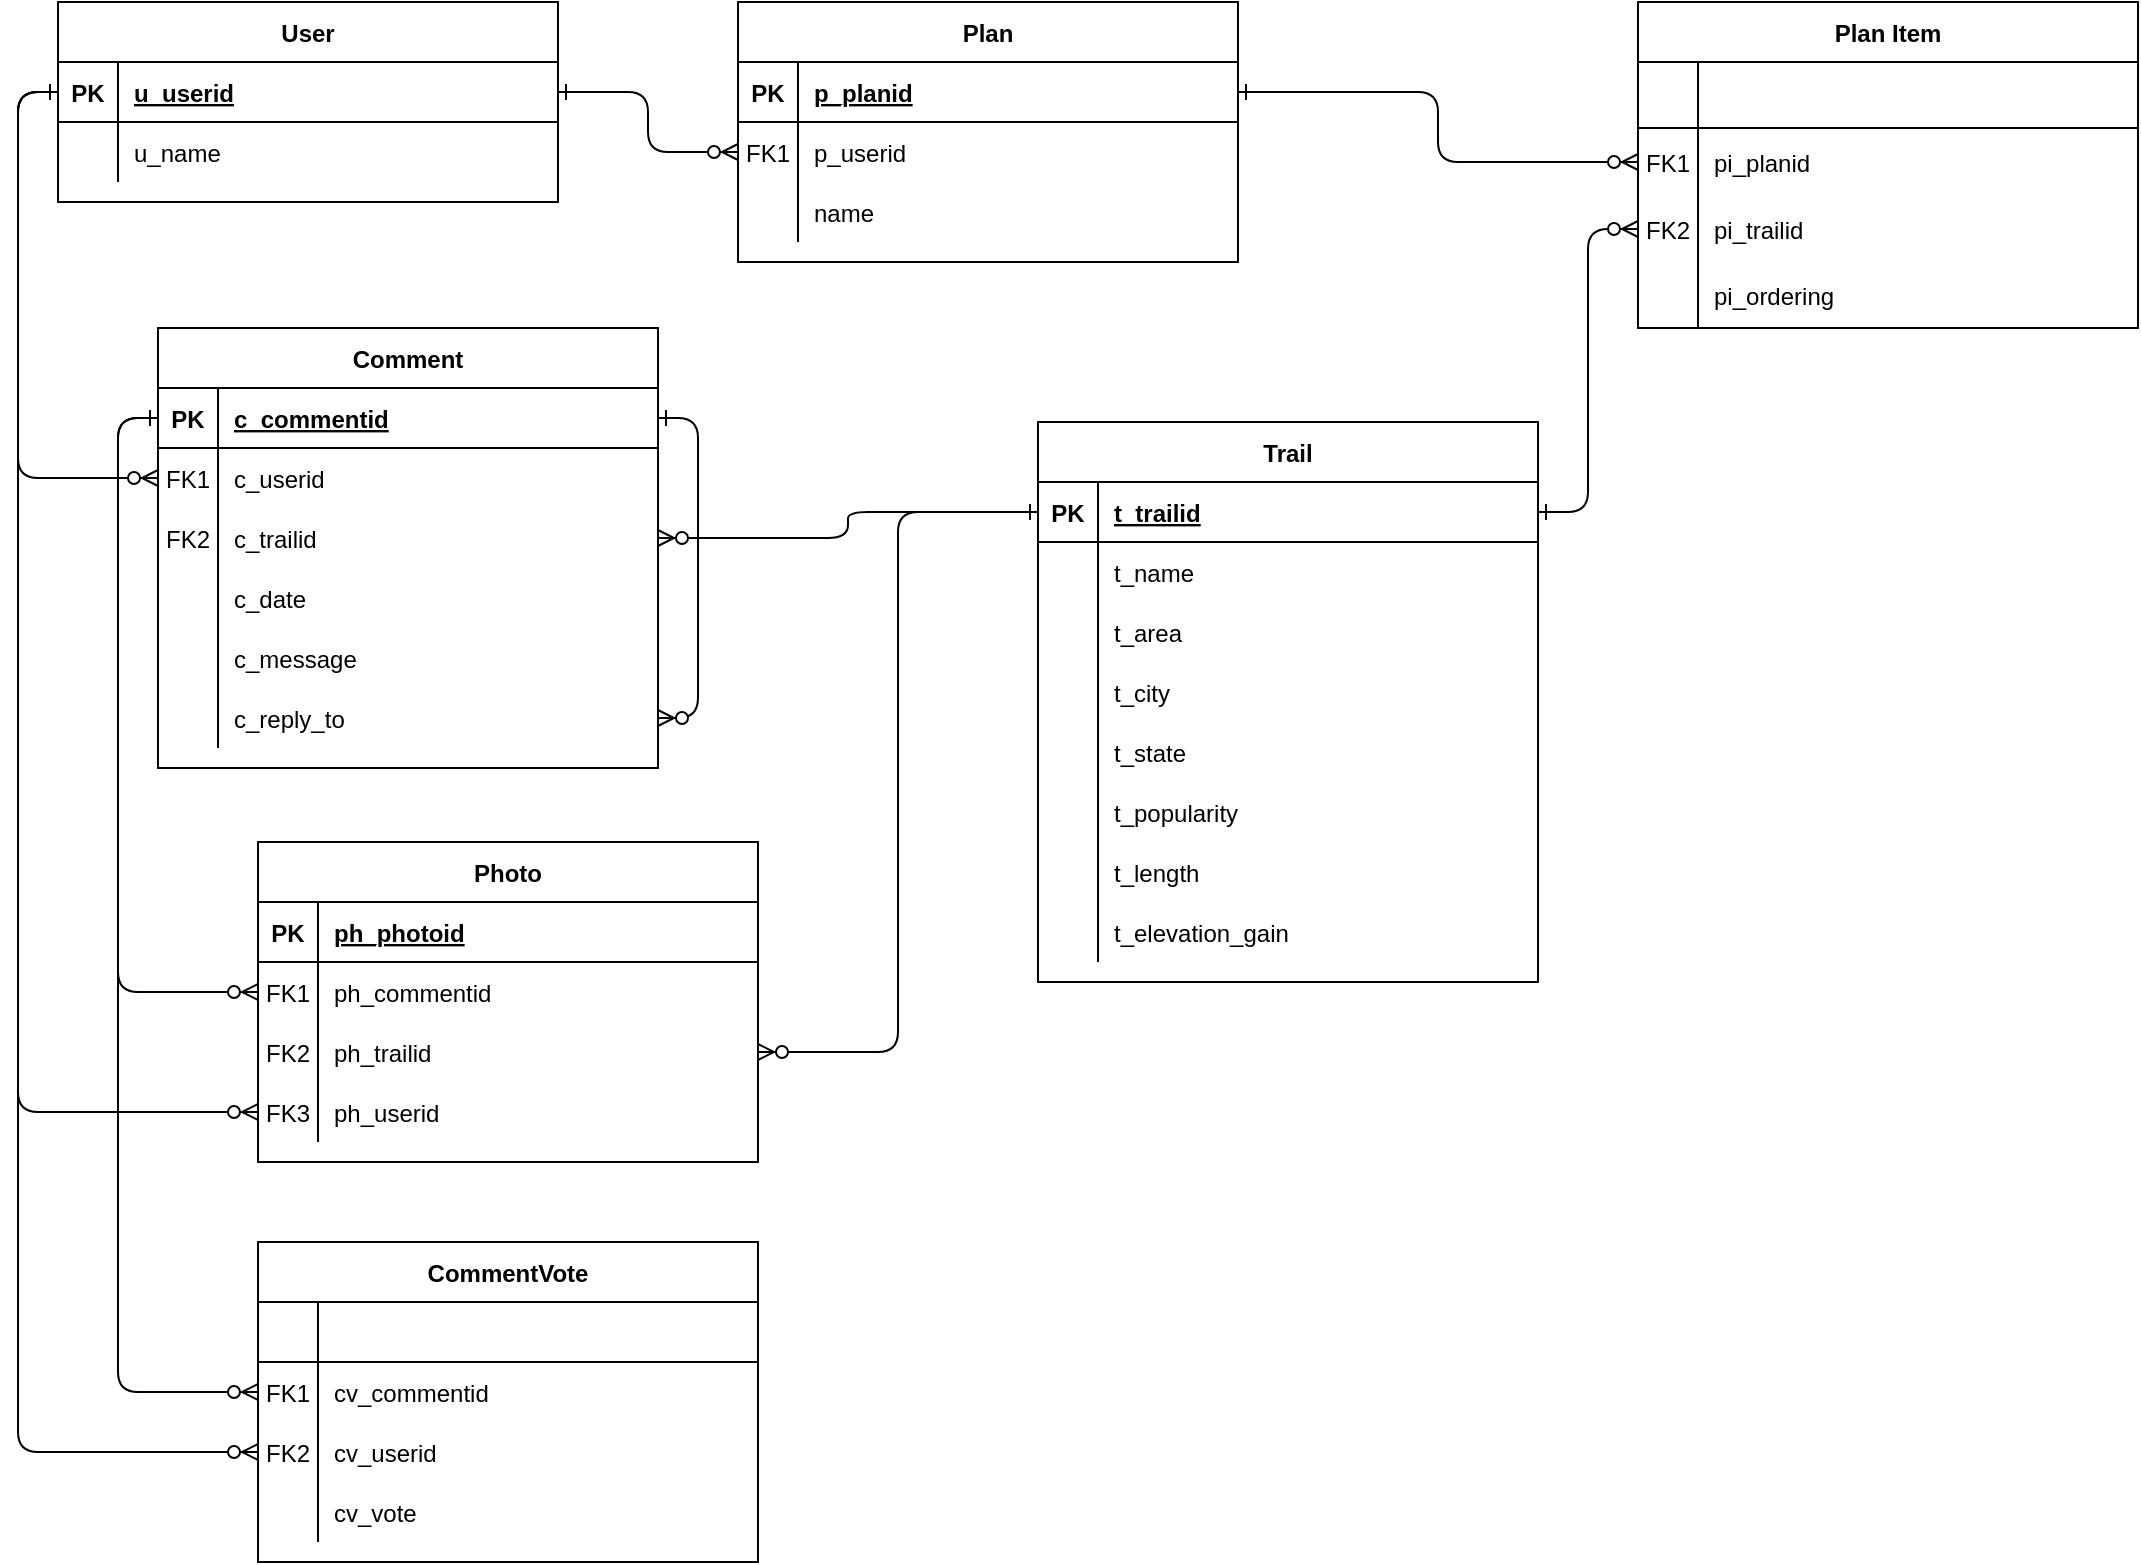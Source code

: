 <mxfile version="13.8.0" type="device"><diagram id="R2lEEEUBdFMjLlhIrx00" name="Page-1"><mxGraphModel dx="1465" dy="1818" grid="1" gridSize="10" guides="1" tooltips="1" connect="1" arrows="1" fold="1" page="1" pageScale="1" pageWidth="850" pageHeight="1100" math="0" shadow="0" extFonts="Permanent Marker^https://fonts.googleapis.com/css?family=Permanent+Marker"><root><mxCell id="0"/><mxCell id="1" parent="0"/><mxCell id="C-vyLk0tnHw3VtMMgP7b-2" value="Plan" style="shape=table;startSize=30;container=1;collapsible=1;childLayout=tableLayout;fixedRows=1;rowLines=0;fontStyle=1;align=center;resizeLast=1;" parent="1" vertex="1"><mxGeometry x="450" y="120" width="250" height="130" as="geometry"/></mxCell><mxCell id="C-vyLk0tnHw3VtMMgP7b-3" value="" style="shape=partialRectangle;collapsible=0;dropTarget=0;pointerEvents=0;fillColor=none;points=[[0,0.5],[1,0.5]];portConstraint=eastwest;top=0;left=0;right=0;bottom=1;" parent="C-vyLk0tnHw3VtMMgP7b-2" vertex="1"><mxGeometry y="30" width="250" height="30" as="geometry"/></mxCell><mxCell id="C-vyLk0tnHw3VtMMgP7b-4" value="PK" style="shape=partialRectangle;overflow=hidden;connectable=0;fillColor=none;top=0;left=0;bottom=0;right=0;fontStyle=1;" parent="C-vyLk0tnHw3VtMMgP7b-3" vertex="1"><mxGeometry width="30" height="30" as="geometry"/></mxCell><mxCell id="C-vyLk0tnHw3VtMMgP7b-5" value="p_planid" style="shape=partialRectangle;overflow=hidden;connectable=0;fillColor=none;top=0;left=0;bottom=0;right=0;align=left;spacingLeft=6;fontStyle=5;" parent="C-vyLk0tnHw3VtMMgP7b-3" vertex="1"><mxGeometry x="30" width="220" height="30" as="geometry"/></mxCell><mxCell id="C-vyLk0tnHw3VtMMgP7b-6" value="" style="shape=partialRectangle;collapsible=0;dropTarget=0;pointerEvents=0;fillColor=none;points=[[0,0.5],[1,0.5]];portConstraint=eastwest;top=0;left=0;right=0;bottom=0;" parent="C-vyLk0tnHw3VtMMgP7b-2" vertex="1"><mxGeometry y="60" width="250" height="30" as="geometry"/></mxCell><mxCell id="C-vyLk0tnHw3VtMMgP7b-7" value="FK1" style="shape=partialRectangle;overflow=hidden;connectable=0;fillColor=none;top=0;left=0;bottom=0;right=0;" parent="C-vyLk0tnHw3VtMMgP7b-6" vertex="1"><mxGeometry width="30" height="30" as="geometry"/></mxCell><mxCell id="C-vyLk0tnHw3VtMMgP7b-8" value="p_userid" style="shape=partialRectangle;overflow=hidden;connectable=0;fillColor=none;top=0;left=0;bottom=0;right=0;align=left;spacingLeft=6;" parent="C-vyLk0tnHw3VtMMgP7b-6" vertex="1"><mxGeometry x="30" width="220" height="30" as="geometry"/></mxCell><mxCell id="C-vyLk0tnHw3VtMMgP7b-9" value="" style="shape=partialRectangle;collapsible=0;dropTarget=0;pointerEvents=0;fillColor=none;points=[[0,0.5],[1,0.5]];portConstraint=eastwest;top=0;left=0;right=0;bottom=0;" parent="C-vyLk0tnHw3VtMMgP7b-2" vertex="1"><mxGeometry y="90" width="250" height="30" as="geometry"/></mxCell><mxCell id="C-vyLk0tnHw3VtMMgP7b-10" value="" style="shape=partialRectangle;overflow=hidden;connectable=0;fillColor=none;top=0;left=0;bottom=0;right=0;" parent="C-vyLk0tnHw3VtMMgP7b-9" vertex="1"><mxGeometry width="30" height="30" as="geometry"/></mxCell><mxCell id="C-vyLk0tnHw3VtMMgP7b-11" value="name" style="shape=partialRectangle;overflow=hidden;connectable=0;fillColor=none;top=0;left=0;bottom=0;right=0;align=left;spacingLeft=6;" parent="C-vyLk0tnHw3VtMMgP7b-9" vertex="1"><mxGeometry x="30" width="220" height="30" as="geometry"/></mxCell><mxCell id="C-vyLk0tnHw3VtMMgP7b-23" value="User" style="shape=table;startSize=30;container=1;collapsible=1;childLayout=tableLayout;fixedRows=1;rowLines=0;fontStyle=1;align=center;resizeLast=1;" parent="1" vertex="1"><mxGeometry x="110" y="120" width="250" height="100" as="geometry"/></mxCell><mxCell id="C-vyLk0tnHw3VtMMgP7b-24" value="" style="shape=partialRectangle;collapsible=0;dropTarget=0;pointerEvents=0;fillColor=none;points=[[0,0.5],[1,0.5]];portConstraint=eastwest;top=0;left=0;right=0;bottom=1;" parent="C-vyLk0tnHw3VtMMgP7b-23" vertex="1"><mxGeometry y="30" width="250" height="30" as="geometry"/></mxCell><mxCell id="C-vyLk0tnHw3VtMMgP7b-25" value="PK" style="shape=partialRectangle;overflow=hidden;connectable=0;fillColor=none;top=0;left=0;bottom=0;right=0;fontStyle=1;" parent="C-vyLk0tnHw3VtMMgP7b-24" vertex="1"><mxGeometry width="30" height="30" as="geometry"/></mxCell><mxCell id="C-vyLk0tnHw3VtMMgP7b-26" value="u_userid" style="shape=partialRectangle;overflow=hidden;connectable=0;fillColor=none;top=0;left=0;bottom=0;right=0;align=left;spacingLeft=6;fontStyle=5;" parent="C-vyLk0tnHw3VtMMgP7b-24" vertex="1"><mxGeometry x="30" width="220" height="30" as="geometry"/></mxCell><mxCell id="C-vyLk0tnHw3VtMMgP7b-27" value="" style="shape=partialRectangle;collapsible=0;dropTarget=0;pointerEvents=0;fillColor=none;points=[[0,0.5],[1,0.5]];portConstraint=eastwest;top=0;left=0;right=0;bottom=0;" parent="C-vyLk0tnHw3VtMMgP7b-23" vertex="1"><mxGeometry y="60" width="250" height="30" as="geometry"/></mxCell><mxCell id="C-vyLk0tnHw3VtMMgP7b-28" value="" style="shape=partialRectangle;overflow=hidden;connectable=0;fillColor=none;top=0;left=0;bottom=0;right=0;" parent="C-vyLk0tnHw3VtMMgP7b-27" vertex="1"><mxGeometry width="30" height="30" as="geometry"/></mxCell><mxCell id="C-vyLk0tnHw3VtMMgP7b-29" value="u_name" style="shape=partialRectangle;overflow=hidden;connectable=0;fillColor=none;top=0;left=0;bottom=0;right=0;align=left;spacingLeft=6;" parent="C-vyLk0tnHw3VtMMgP7b-27" vertex="1"><mxGeometry x="30" width="220" height="30" as="geometry"/></mxCell><mxCell id="e6z5bD0KR-rt2GXPcyvk-39" style="edgeStyle=orthogonalEdgeStyle;rounded=1;orthogonalLoop=1;jettySize=auto;html=1;exitX=1;exitY=0.5;exitDx=0;exitDy=0;entryX=0;entryY=0.5;entryDx=0;entryDy=0;startArrow=ERone;startFill=0;endArrow=ERzeroToMany;endFill=1;" edge="1" parent="1" source="e6z5bD0KR-rt2GXPcyvk-30" target="C-vyLk0tnHw3VtMMgP7b-20"><mxGeometry relative="1" as="geometry"/></mxCell><mxCell id="e6z5bD0KR-rt2GXPcyvk-87" style="edgeStyle=orthogonalEdgeStyle;rounded=1;orthogonalLoop=1;jettySize=auto;html=1;exitX=0;exitY=0.5;exitDx=0;exitDy=0;entryX=0;entryY=0.5;entryDx=0;entryDy=0;startArrow=ERone;startFill=0;endArrow=ERzeroToMany;endFill=1;" edge="1" parent="1" source="C-vyLk0tnHw3VtMMgP7b-24" target="e6z5bD0KR-rt2GXPcyvk-71"><mxGeometry relative="1" as="geometry"/></mxCell><mxCell id="e6z5bD0KR-rt2GXPcyvk-89" style="edgeStyle=orthogonalEdgeStyle;rounded=1;orthogonalLoop=1;jettySize=auto;html=1;exitX=1;exitY=0.5;exitDx=0;exitDy=0;entryX=0;entryY=0.5;entryDx=0;entryDy=0;startArrow=ERzeroToMany;startFill=1;endArrow=ERone;endFill=0;" edge="1" parent="1" source="e6z5bD0KR-rt2GXPcyvk-74" target="e6z5bD0KR-rt2GXPcyvk-30"><mxGeometry relative="1" as="geometry"/></mxCell><mxCell id="e6z5bD0KR-rt2GXPcyvk-125" style="edgeStyle=orthogonalEdgeStyle;rounded=1;orthogonalLoop=1;jettySize=auto;html=1;exitX=0;exitY=0.5;exitDx=0;exitDy=0;entryX=0;entryY=0.5;entryDx=0;entryDy=0;startArrow=ERone;startFill=0;endArrow=ERzeroToMany;endFill=1;" edge="1" parent="1" source="C-vyLk0tnHw3VtMMgP7b-24" target="e6z5bD0KR-rt2GXPcyvk-122"><mxGeometry relative="1" as="geometry"/></mxCell><mxCell id="e6z5bD0KR-rt2GXPcyvk-126" style="edgeStyle=orthogonalEdgeStyle;rounded=1;orthogonalLoop=1;jettySize=auto;html=1;exitX=1;exitY=0.5;exitDx=0;exitDy=0;entryX=0;entryY=0.5;entryDx=0;entryDy=0;startArrow=ERzeroToMany;startFill=1;endArrow=ERone;endFill=0;" edge="1" parent="1" source="e6z5bD0KR-rt2GXPcyvk-119" target="e6z5bD0KR-rt2GXPcyvk-30"><mxGeometry relative="1" as="geometry"/></mxCell><mxCell id="e6z5bD0KR-rt2GXPcyvk-127" style="edgeStyle=orthogonalEdgeStyle;rounded=1;orthogonalLoop=1;jettySize=auto;html=1;exitX=0;exitY=0.5;exitDx=0;exitDy=0;entryX=0;entryY=0.5;entryDx=0;entryDy=0;startArrow=ERzeroToMany;startFill=1;endArrow=ERone;endFill=0;" edge="1" parent="1" source="e6z5bD0KR-rt2GXPcyvk-116" target="e6z5bD0KR-rt2GXPcyvk-68"><mxGeometry relative="1" as="geometry"/></mxCell><mxCell id="e6z5bD0KR-rt2GXPcyvk-128" style="edgeStyle=orthogonalEdgeStyle;rounded=1;orthogonalLoop=1;jettySize=auto;html=1;exitX=1;exitY=0.5;exitDx=0;exitDy=0;entryX=0;entryY=0.5;entryDx=0;entryDy=0;startArrow=ERone;startFill=0;endArrow=ERzeroToMany;endFill=1;strokeColor=#000000;" edge="1" parent="1" source="C-vyLk0tnHw3VtMMgP7b-3" target="C-vyLk0tnHw3VtMMgP7b-17"><mxGeometry relative="1" as="geometry"/></mxCell><mxCell id="e6z5bD0KR-rt2GXPcyvk-129" style="edgeStyle=orthogonalEdgeStyle;rounded=1;orthogonalLoop=1;jettySize=auto;html=1;exitX=1;exitY=0.5;exitDx=0;exitDy=0;entryX=0;entryY=0.5;entryDx=0;entryDy=0;startArrow=ERone;startFill=0;endArrow=ERzeroToMany;endFill=1;strokeColor=#000000;" edge="1" parent="1" source="C-vyLk0tnHw3VtMMgP7b-24" target="C-vyLk0tnHw3VtMMgP7b-6"><mxGeometry relative="1" as="geometry"/></mxCell><mxCell id="e6z5bD0KR-rt2GXPcyvk-29" value="Trail" style="shape=table;startSize=30;container=1;collapsible=1;childLayout=tableLayout;fixedRows=1;rowLines=0;fontStyle=1;align=center;resizeLast=1;" vertex="1" parent="1"><mxGeometry x="600" y="330" width="250" height="280" as="geometry"/></mxCell><mxCell id="e6z5bD0KR-rt2GXPcyvk-30" value="" style="shape=partialRectangle;collapsible=0;dropTarget=0;pointerEvents=0;fillColor=none;points=[[0,0.5],[1,0.5]];portConstraint=eastwest;top=0;left=0;right=0;bottom=1;" vertex="1" parent="e6z5bD0KR-rt2GXPcyvk-29"><mxGeometry y="30" width="250" height="30" as="geometry"/></mxCell><mxCell id="e6z5bD0KR-rt2GXPcyvk-31" value="PK" style="shape=partialRectangle;overflow=hidden;connectable=0;fillColor=none;top=0;left=0;bottom=0;right=0;fontStyle=1;" vertex="1" parent="e6z5bD0KR-rt2GXPcyvk-30"><mxGeometry width="30" height="30" as="geometry"/></mxCell><mxCell id="e6z5bD0KR-rt2GXPcyvk-32" value="t_trailid" style="shape=partialRectangle;overflow=hidden;connectable=0;fillColor=none;top=0;left=0;bottom=0;right=0;align=left;spacingLeft=6;fontStyle=5;" vertex="1" parent="e6z5bD0KR-rt2GXPcyvk-30"><mxGeometry x="30" width="220" height="30" as="geometry"/></mxCell><mxCell id="e6z5bD0KR-rt2GXPcyvk-33" value="" style="shape=partialRectangle;collapsible=0;dropTarget=0;pointerEvents=0;fillColor=none;points=[[0,0.5],[1,0.5]];portConstraint=eastwest;top=0;left=0;right=0;bottom=0;" vertex="1" parent="e6z5bD0KR-rt2GXPcyvk-29"><mxGeometry y="60" width="250" height="30" as="geometry"/></mxCell><mxCell id="e6z5bD0KR-rt2GXPcyvk-34" value="" style="shape=partialRectangle;overflow=hidden;connectable=0;fillColor=none;top=0;left=0;bottom=0;right=0;" vertex="1" parent="e6z5bD0KR-rt2GXPcyvk-33"><mxGeometry width="30" height="30" as="geometry"/></mxCell><mxCell id="e6z5bD0KR-rt2GXPcyvk-35" value="t_name" style="shape=partialRectangle;overflow=hidden;connectable=0;fillColor=none;top=0;left=0;bottom=0;right=0;align=left;spacingLeft=6;" vertex="1" parent="e6z5bD0KR-rt2GXPcyvk-33"><mxGeometry x="30" width="220" height="30" as="geometry"/></mxCell><mxCell id="e6z5bD0KR-rt2GXPcyvk-36" value="" style="shape=partialRectangle;collapsible=0;dropTarget=0;pointerEvents=0;fillColor=none;points=[[0,0.5],[1,0.5]];portConstraint=eastwest;top=0;left=0;right=0;bottom=0;" vertex="1" parent="e6z5bD0KR-rt2GXPcyvk-29"><mxGeometry y="90" width="250" height="30" as="geometry"/></mxCell><mxCell id="e6z5bD0KR-rt2GXPcyvk-37" value="" style="shape=partialRectangle;overflow=hidden;connectable=0;fillColor=none;top=0;left=0;bottom=0;right=0;" vertex="1" parent="e6z5bD0KR-rt2GXPcyvk-36"><mxGeometry width="30" height="30" as="geometry"/></mxCell><mxCell id="e6z5bD0KR-rt2GXPcyvk-38" value="t_area" style="shape=partialRectangle;overflow=hidden;connectable=0;fillColor=none;top=0;left=0;bottom=0;right=0;align=left;spacingLeft=6;" vertex="1" parent="e6z5bD0KR-rt2GXPcyvk-36"><mxGeometry x="30" width="220" height="30" as="geometry"/></mxCell><mxCell id="e6z5bD0KR-rt2GXPcyvk-40" value="" style="shape=partialRectangle;collapsible=0;dropTarget=0;pointerEvents=0;fillColor=none;points=[[0,0.5],[1,0.5]];portConstraint=eastwest;top=0;left=0;right=0;bottom=0;" vertex="1" parent="e6z5bD0KR-rt2GXPcyvk-29"><mxGeometry y="120" width="250" height="30" as="geometry"/></mxCell><mxCell id="e6z5bD0KR-rt2GXPcyvk-41" value="" style="shape=partialRectangle;overflow=hidden;connectable=0;fillColor=none;top=0;left=0;bottom=0;right=0;" vertex="1" parent="e6z5bD0KR-rt2GXPcyvk-40"><mxGeometry width="30" height="30" as="geometry"/></mxCell><mxCell id="e6z5bD0KR-rt2GXPcyvk-42" value="t_city" style="shape=partialRectangle;overflow=hidden;connectable=0;fillColor=none;top=0;left=0;bottom=0;right=0;align=left;spacingLeft=6;" vertex="1" parent="e6z5bD0KR-rt2GXPcyvk-40"><mxGeometry x="30" width="220" height="30" as="geometry"/></mxCell><mxCell id="e6z5bD0KR-rt2GXPcyvk-43" value="" style="shape=partialRectangle;collapsible=0;dropTarget=0;pointerEvents=0;fillColor=none;points=[[0,0.5],[1,0.5]];portConstraint=eastwest;top=0;left=0;right=0;bottom=0;" vertex="1" parent="e6z5bD0KR-rt2GXPcyvk-29"><mxGeometry y="150" width="250" height="30" as="geometry"/></mxCell><mxCell id="e6z5bD0KR-rt2GXPcyvk-44" value="" style="shape=partialRectangle;overflow=hidden;connectable=0;fillColor=none;top=0;left=0;bottom=0;right=0;" vertex="1" parent="e6z5bD0KR-rt2GXPcyvk-43"><mxGeometry width="30" height="30" as="geometry"/></mxCell><mxCell id="e6z5bD0KR-rt2GXPcyvk-45" value="t_state" style="shape=partialRectangle;overflow=hidden;connectable=0;fillColor=none;top=0;left=0;bottom=0;right=0;align=left;spacingLeft=6;" vertex="1" parent="e6z5bD0KR-rt2GXPcyvk-43"><mxGeometry x="30" width="220" height="30" as="geometry"/></mxCell><mxCell id="e6z5bD0KR-rt2GXPcyvk-46" value="" style="shape=partialRectangle;collapsible=0;dropTarget=0;pointerEvents=0;fillColor=none;points=[[0,0.5],[1,0.5]];portConstraint=eastwest;top=0;left=0;right=0;bottom=0;" vertex="1" parent="e6z5bD0KR-rt2GXPcyvk-29"><mxGeometry y="180" width="250" height="30" as="geometry"/></mxCell><mxCell id="e6z5bD0KR-rt2GXPcyvk-47" value="" style="shape=partialRectangle;overflow=hidden;connectable=0;fillColor=none;top=0;left=0;bottom=0;right=0;" vertex="1" parent="e6z5bD0KR-rt2GXPcyvk-46"><mxGeometry width="30" height="30" as="geometry"/></mxCell><mxCell id="e6z5bD0KR-rt2GXPcyvk-48" value="t_popularity" style="shape=partialRectangle;overflow=hidden;connectable=0;fillColor=none;top=0;left=0;bottom=0;right=0;align=left;spacingLeft=6;" vertex="1" parent="e6z5bD0KR-rt2GXPcyvk-46"><mxGeometry x="30" width="220" height="30" as="geometry"/></mxCell><mxCell id="e6z5bD0KR-rt2GXPcyvk-49" value="" style="shape=partialRectangle;collapsible=0;dropTarget=0;pointerEvents=0;fillColor=none;points=[[0,0.5],[1,0.5]];portConstraint=eastwest;top=0;left=0;right=0;bottom=0;" vertex="1" parent="e6z5bD0KR-rt2GXPcyvk-29"><mxGeometry y="210" width="250" height="30" as="geometry"/></mxCell><mxCell id="e6z5bD0KR-rt2GXPcyvk-50" value="" style="shape=partialRectangle;overflow=hidden;connectable=0;fillColor=none;top=0;left=0;bottom=0;right=0;" vertex="1" parent="e6z5bD0KR-rt2GXPcyvk-49"><mxGeometry width="30" height="30" as="geometry"/></mxCell><mxCell id="e6z5bD0KR-rt2GXPcyvk-51" value="t_length" style="shape=partialRectangle;overflow=hidden;connectable=0;fillColor=none;top=0;left=0;bottom=0;right=0;align=left;spacingLeft=6;" vertex="1" parent="e6z5bD0KR-rt2GXPcyvk-49"><mxGeometry x="30" width="220" height="30" as="geometry"/></mxCell><mxCell id="e6z5bD0KR-rt2GXPcyvk-52" value="" style="shape=partialRectangle;collapsible=0;dropTarget=0;pointerEvents=0;fillColor=none;points=[[0,0.5],[1,0.5]];portConstraint=eastwest;top=0;left=0;right=0;bottom=0;" vertex="1" parent="e6z5bD0KR-rt2GXPcyvk-29"><mxGeometry y="240" width="250" height="30" as="geometry"/></mxCell><mxCell id="e6z5bD0KR-rt2GXPcyvk-53" value="" style="shape=partialRectangle;overflow=hidden;connectable=0;fillColor=none;top=0;left=0;bottom=0;right=0;" vertex="1" parent="e6z5bD0KR-rt2GXPcyvk-52"><mxGeometry width="30" height="30" as="geometry"/></mxCell><mxCell id="e6z5bD0KR-rt2GXPcyvk-54" value="t_elevation_gain" style="shape=partialRectangle;overflow=hidden;connectable=0;fillColor=none;top=0;left=0;bottom=0;right=0;align=left;spacingLeft=6;" vertex="1" parent="e6z5bD0KR-rt2GXPcyvk-52"><mxGeometry x="30" width="220" height="30" as="geometry"/></mxCell><mxCell id="e6z5bD0KR-rt2GXPcyvk-67" value="Comment" style="shape=table;startSize=30;container=1;collapsible=1;childLayout=tableLayout;fixedRows=1;rowLines=0;fontStyle=1;align=center;resizeLast=1;" vertex="1" parent="1"><mxGeometry x="160" y="283" width="250" height="220" as="geometry"/></mxCell><mxCell id="e6z5bD0KR-rt2GXPcyvk-68" value="" style="shape=partialRectangle;collapsible=0;dropTarget=0;pointerEvents=0;fillColor=none;points=[[0,0.5],[1,0.5]];portConstraint=eastwest;top=0;left=0;right=0;bottom=1;" vertex="1" parent="e6z5bD0KR-rt2GXPcyvk-67"><mxGeometry y="30" width="250" height="30" as="geometry"/></mxCell><mxCell id="e6z5bD0KR-rt2GXPcyvk-69" value="PK" style="shape=partialRectangle;overflow=hidden;connectable=0;fillColor=none;top=0;left=0;bottom=0;right=0;fontStyle=1;" vertex="1" parent="e6z5bD0KR-rt2GXPcyvk-68"><mxGeometry width="30" height="30" as="geometry"/></mxCell><mxCell id="e6z5bD0KR-rt2GXPcyvk-70" value="c_commentid" style="shape=partialRectangle;overflow=hidden;connectable=0;fillColor=none;top=0;left=0;bottom=0;right=0;align=left;spacingLeft=6;fontStyle=5;" vertex="1" parent="e6z5bD0KR-rt2GXPcyvk-68"><mxGeometry x="30" width="220" height="30" as="geometry"/></mxCell><mxCell id="e6z5bD0KR-rt2GXPcyvk-71" value="" style="shape=partialRectangle;collapsible=0;dropTarget=0;pointerEvents=0;fillColor=none;points=[[0,0.5],[1,0.5]];portConstraint=eastwest;top=0;left=0;right=0;bottom=0;" vertex="1" parent="e6z5bD0KR-rt2GXPcyvk-67"><mxGeometry y="60" width="250" height="30" as="geometry"/></mxCell><mxCell id="e6z5bD0KR-rt2GXPcyvk-72" value="FK1" style="shape=partialRectangle;overflow=hidden;connectable=0;fillColor=none;top=0;left=0;bottom=0;right=0;" vertex="1" parent="e6z5bD0KR-rt2GXPcyvk-71"><mxGeometry width="30" height="30" as="geometry"/></mxCell><mxCell id="e6z5bD0KR-rt2GXPcyvk-73" value="c_userid" style="shape=partialRectangle;overflow=hidden;connectable=0;fillColor=none;top=0;left=0;bottom=0;right=0;align=left;spacingLeft=6;" vertex="1" parent="e6z5bD0KR-rt2GXPcyvk-71"><mxGeometry x="30" width="220" height="30" as="geometry"/></mxCell><mxCell id="e6z5bD0KR-rt2GXPcyvk-74" value="" style="shape=partialRectangle;collapsible=0;dropTarget=0;pointerEvents=0;fillColor=none;points=[[0,0.5],[1,0.5]];portConstraint=eastwest;top=0;left=0;right=0;bottom=0;" vertex="1" parent="e6z5bD0KR-rt2GXPcyvk-67"><mxGeometry y="90" width="250" height="30" as="geometry"/></mxCell><mxCell id="e6z5bD0KR-rt2GXPcyvk-75" value="FK2" style="shape=partialRectangle;overflow=hidden;connectable=0;fillColor=none;top=0;left=0;bottom=0;right=0;" vertex="1" parent="e6z5bD0KR-rt2GXPcyvk-74"><mxGeometry width="30" height="30" as="geometry"/></mxCell><mxCell id="e6z5bD0KR-rt2GXPcyvk-76" value="c_trailid" style="shape=partialRectangle;overflow=hidden;connectable=0;fillColor=none;top=0;left=0;bottom=0;right=0;align=left;spacingLeft=6;" vertex="1" parent="e6z5bD0KR-rt2GXPcyvk-74"><mxGeometry x="30" width="220" height="30" as="geometry"/></mxCell><mxCell id="e6z5bD0KR-rt2GXPcyvk-77" value="" style="shape=partialRectangle;collapsible=0;dropTarget=0;pointerEvents=0;fillColor=none;points=[[0,0.5],[1,0.5]];portConstraint=eastwest;top=0;left=0;right=0;bottom=0;" vertex="1" parent="e6z5bD0KR-rt2GXPcyvk-67"><mxGeometry y="120" width="250" height="30" as="geometry"/></mxCell><mxCell id="e6z5bD0KR-rt2GXPcyvk-78" value="" style="shape=partialRectangle;overflow=hidden;connectable=0;fillColor=none;top=0;left=0;bottom=0;right=0;" vertex="1" parent="e6z5bD0KR-rt2GXPcyvk-77"><mxGeometry width="30" height="30" as="geometry"/></mxCell><mxCell id="e6z5bD0KR-rt2GXPcyvk-79" value="c_date" style="shape=partialRectangle;overflow=hidden;connectable=0;fillColor=none;top=0;left=0;bottom=0;right=0;align=left;spacingLeft=6;" vertex="1" parent="e6z5bD0KR-rt2GXPcyvk-77"><mxGeometry x="30" width="220" height="30" as="geometry"/></mxCell><mxCell id="e6z5bD0KR-rt2GXPcyvk-80" value="" style="shape=partialRectangle;collapsible=0;dropTarget=0;pointerEvents=0;fillColor=none;points=[[0,0.5],[1,0.5]];portConstraint=eastwest;top=0;left=0;right=0;bottom=0;" vertex="1" parent="e6z5bD0KR-rt2GXPcyvk-67"><mxGeometry y="150" width="250" height="30" as="geometry"/></mxCell><mxCell id="e6z5bD0KR-rt2GXPcyvk-81" value="" style="shape=partialRectangle;overflow=hidden;connectable=0;fillColor=none;top=0;left=0;bottom=0;right=0;" vertex="1" parent="e6z5bD0KR-rt2GXPcyvk-80"><mxGeometry width="30" height="30" as="geometry"/></mxCell><mxCell id="e6z5bD0KR-rt2GXPcyvk-82" value="c_message" style="shape=partialRectangle;overflow=hidden;connectable=0;fillColor=none;top=0;left=0;bottom=0;right=0;align=left;spacingLeft=6;" vertex="1" parent="e6z5bD0KR-rt2GXPcyvk-80"><mxGeometry x="30" width="220" height="30" as="geometry"/></mxCell><mxCell id="e6z5bD0KR-rt2GXPcyvk-90" style="edgeStyle=orthogonalEdgeStyle;rounded=1;orthogonalLoop=1;jettySize=auto;html=1;exitX=1;exitY=0.5;exitDx=0;exitDy=0;entryX=1;entryY=0.5;entryDx=0;entryDy=0;startArrow=ERzeroToMany;startFill=1;endArrow=ERone;endFill=0;" edge="1" parent="e6z5bD0KR-rt2GXPcyvk-67" source="e6z5bD0KR-rt2GXPcyvk-83" target="e6z5bD0KR-rt2GXPcyvk-68"><mxGeometry relative="1" as="geometry"/></mxCell><mxCell id="e6z5bD0KR-rt2GXPcyvk-83" value="" style="shape=partialRectangle;collapsible=0;dropTarget=0;pointerEvents=0;fillColor=none;points=[[0,0.5],[1,0.5]];portConstraint=eastwest;top=0;left=0;right=0;bottom=0;" vertex="1" parent="e6z5bD0KR-rt2GXPcyvk-67"><mxGeometry y="180" width="250" height="30" as="geometry"/></mxCell><mxCell id="e6z5bD0KR-rt2GXPcyvk-84" value="" style="shape=partialRectangle;overflow=hidden;connectable=0;fillColor=none;top=0;left=0;bottom=0;right=0;" vertex="1" parent="e6z5bD0KR-rt2GXPcyvk-83"><mxGeometry width="30" height="30" as="geometry"/></mxCell><mxCell id="e6z5bD0KR-rt2GXPcyvk-85" value="c_reply_to" style="shape=partialRectangle;overflow=hidden;connectable=0;fillColor=none;top=0;left=0;bottom=0;right=0;align=left;spacingLeft=6;" vertex="1" parent="e6z5bD0KR-rt2GXPcyvk-83"><mxGeometry x="30" width="220" height="30" as="geometry"/></mxCell><mxCell id="e6z5bD0KR-rt2GXPcyvk-112" value="Photo" style="shape=table;startSize=30;container=1;collapsible=1;childLayout=tableLayout;fixedRows=1;rowLines=0;fontStyle=1;align=center;resizeLast=1;" vertex="1" parent="1"><mxGeometry x="210" y="540" width="250" height="160" as="geometry"/></mxCell><mxCell id="e6z5bD0KR-rt2GXPcyvk-113" value="" style="shape=partialRectangle;collapsible=0;dropTarget=0;pointerEvents=0;fillColor=none;points=[[0,0.5],[1,0.5]];portConstraint=eastwest;top=0;left=0;right=0;bottom=1;" vertex="1" parent="e6z5bD0KR-rt2GXPcyvk-112"><mxGeometry y="30" width="250" height="30" as="geometry"/></mxCell><mxCell id="e6z5bD0KR-rt2GXPcyvk-114" value="PK" style="shape=partialRectangle;overflow=hidden;connectable=0;fillColor=none;top=0;left=0;bottom=0;right=0;fontStyle=1;" vertex="1" parent="e6z5bD0KR-rt2GXPcyvk-113"><mxGeometry width="30" height="30" as="geometry"/></mxCell><mxCell id="e6z5bD0KR-rt2GXPcyvk-115" value="ph_photoid" style="shape=partialRectangle;overflow=hidden;connectable=0;fillColor=none;top=0;left=0;bottom=0;right=0;align=left;spacingLeft=6;fontStyle=5;" vertex="1" parent="e6z5bD0KR-rt2GXPcyvk-113"><mxGeometry x="30" width="220" height="30" as="geometry"/></mxCell><mxCell id="e6z5bD0KR-rt2GXPcyvk-116" value="" style="shape=partialRectangle;collapsible=0;dropTarget=0;pointerEvents=0;fillColor=none;points=[[0,0.5],[1,0.5]];portConstraint=eastwest;top=0;left=0;right=0;bottom=0;" vertex="1" parent="e6z5bD0KR-rt2GXPcyvk-112"><mxGeometry y="60" width="250" height="30" as="geometry"/></mxCell><mxCell id="e6z5bD0KR-rt2GXPcyvk-117" value="FK1" style="shape=partialRectangle;overflow=hidden;connectable=0;fillColor=none;top=0;left=0;bottom=0;right=0;" vertex="1" parent="e6z5bD0KR-rt2GXPcyvk-116"><mxGeometry width="30" height="30" as="geometry"/></mxCell><mxCell id="e6z5bD0KR-rt2GXPcyvk-118" value="ph_commentid" style="shape=partialRectangle;overflow=hidden;connectable=0;fillColor=none;top=0;left=0;bottom=0;right=0;align=left;spacingLeft=6;" vertex="1" parent="e6z5bD0KR-rt2GXPcyvk-116"><mxGeometry x="30" width="220" height="30" as="geometry"/></mxCell><mxCell id="e6z5bD0KR-rt2GXPcyvk-119" value="" style="shape=partialRectangle;collapsible=0;dropTarget=0;pointerEvents=0;fillColor=none;points=[[0,0.5],[1,0.5]];portConstraint=eastwest;top=0;left=0;right=0;bottom=0;" vertex="1" parent="e6z5bD0KR-rt2GXPcyvk-112"><mxGeometry y="90" width="250" height="30" as="geometry"/></mxCell><mxCell id="e6z5bD0KR-rt2GXPcyvk-120" value="FK2" style="shape=partialRectangle;overflow=hidden;connectable=0;fillColor=none;top=0;left=0;bottom=0;right=0;" vertex="1" parent="e6z5bD0KR-rt2GXPcyvk-119"><mxGeometry width="30" height="30" as="geometry"/></mxCell><mxCell id="e6z5bD0KR-rt2GXPcyvk-121" value="ph_trailid" style="shape=partialRectangle;overflow=hidden;connectable=0;fillColor=none;top=0;left=0;bottom=0;right=0;align=left;spacingLeft=6;" vertex="1" parent="e6z5bD0KR-rt2GXPcyvk-119"><mxGeometry x="30" width="220" height="30" as="geometry"/></mxCell><mxCell id="e6z5bD0KR-rt2GXPcyvk-122" value="" style="shape=partialRectangle;collapsible=0;dropTarget=0;pointerEvents=0;fillColor=none;points=[[0,0.5],[1,0.5]];portConstraint=eastwest;top=0;left=0;right=0;bottom=0;" vertex="1" parent="e6z5bD0KR-rt2GXPcyvk-112"><mxGeometry y="120" width="250" height="30" as="geometry"/></mxCell><mxCell id="e6z5bD0KR-rt2GXPcyvk-123" value="FK3" style="shape=partialRectangle;overflow=hidden;connectable=0;fillColor=none;top=0;left=0;bottom=0;right=0;" vertex="1" parent="e6z5bD0KR-rt2GXPcyvk-122"><mxGeometry width="30" height="30" as="geometry"/></mxCell><mxCell id="e6z5bD0KR-rt2GXPcyvk-124" value="ph_userid" style="shape=partialRectangle;overflow=hidden;connectable=0;fillColor=none;top=0;left=0;bottom=0;right=0;align=left;spacingLeft=6;" vertex="1" parent="e6z5bD0KR-rt2GXPcyvk-122"><mxGeometry x="30" width="220" height="30" as="geometry"/></mxCell><mxCell id="e6z5bD0KR-rt2GXPcyvk-130" value="CommentVote" style="shape=table;startSize=30;container=1;collapsible=1;childLayout=tableLayout;fixedRows=1;rowLines=0;fontStyle=1;align=center;resizeLast=1;" vertex="1" parent="1"><mxGeometry x="210" y="740" width="250" height="160" as="geometry"/></mxCell><mxCell id="e6z5bD0KR-rt2GXPcyvk-131" value="" style="shape=partialRectangle;collapsible=0;dropTarget=0;pointerEvents=0;fillColor=none;points=[[0,0.5],[1,0.5]];portConstraint=eastwest;top=0;left=0;right=0;bottom=1;" vertex="1" parent="e6z5bD0KR-rt2GXPcyvk-130"><mxGeometry y="30" width="250" height="30" as="geometry"/></mxCell><mxCell id="e6z5bD0KR-rt2GXPcyvk-132" value="" style="shape=partialRectangle;overflow=hidden;connectable=0;fillColor=none;top=0;left=0;bottom=0;right=0;fontStyle=1;" vertex="1" parent="e6z5bD0KR-rt2GXPcyvk-131"><mxGeometry width="30" height="30" as="geometry"/></mxCell><mxCell id="e6z5bD0KR-rt2GXPcyvk-133" value="" style="shape=partialRectangle;overflow=hidden;connectable=0;fillColor=none;top=0;left=0;bottom=0;right=0;align=left;spacingLeft=6;fontStyle=5;" vertex="1" parent="e6z5bD0KR-rt2GXPcyvk-131"><mxGeometry x="30" width="220" height="30" as="geometry"/></mxCell><mxCell id="e6z5bD0KR-rt2GXPcyvk-134" value="" style="shape=partialRectangle;collapsible=0;dropTarget=0;pointerEvents=0;fillColor=none;points=[[0,0.5],[1,0.5]];portConstraint=eastwest;top=0;left=0;right=0;bottom=0;" vertex="1" parent="e6z5bD0KR-rt2GXPcyvk-130"><mxGeometry y="60" width="250" height="30" as="geometry"/></mxCell><mxCell id="e6z5bD0KR-rt2GXPcyvk-135" value="FK1" style="shape=partialRectangle;overflow=hidden;connectable=0;fillColor=none;top=0;left=0;bottom=0;right=0;" vertex="1" parent="e6z5bD0KR-rt2GXPcyvk-134"><mxGeometry width="30" height="30" as="geometry"/></mxCell><mxCell id="e6z5bD0KR-rt2GXPcyvk-136" value="cv_commentid" style="shape=partialRectangle;overflow=hidden;connectable=0;fillColor=none;top=0;left=0;bottom=0;right=0;align=left;spacingLeft=6;" vertex="1" parent="e6z5bD0KR-rt2GXPcyvk-134"><mxGeometry x="30" width="220" height="30" as="geometry"/></mxCell><mxCell id="e6z5bD0KR-rt2GXPcyvk-137" value="" style="shape=partialRectangle;collapsible=0;dropTarget=0;pointerEvents=0;fillColor=none;points=[[0,0.5],[1,0.5]];portConstraint=eastwest;top=0;left=0;right=0;bottom=0;" vertex="1" parent="e6z5bD0KR-rt2GXPcyvk-130"><mxGeometry y="90" width="250" height="30" as="geometry"/></mxCell><mxCell id="e6z5bD0KR-rt2GXPcyvk-138" value="FK2" style="shape=partialRectangle;overflow=hidden;connectable=0;fillColor=none;top=0;left=0;bottom=0;right=0;" vertex="1" parent="e6z5bD0KR-rt2GXPcyvk-137"><mxGeometry width="30" height="30" as="geometry"/></mxCell><mxCell id="e6z5bD0KR-rt2GXPcyvk-139" value="cv_userid" style="shape=partialRectangle;overflow=hidden;connectable=0;fillColor=none;top=0;left=0;bottom=0;right=0;align=left;spacingLeft=6;" vertex="1" parent="e6z5bD0KR-rt2GXPcyvk-137"><mxGeometry x="30" width="220" height="30" as="geometry"/></mxCell><mxCell id="e6z5bD0KR-rt2GXPcyvk-140" value="" style="shape=partialRectangle;collapsible=0;dropTarget=0;pointerEvents=0;fillColor=none;points=[[0,0.5],[1,0.5]];portConstraint=eastwest;top=0;left=0;right=0;bottom=0;" vertex="1" parent="e6z5bD0KR-rt2GXPcyvk-130"><mxGeometry y="120" width="250" height="30" as="geometry"/></mxCell><mxCell id="e6z5bD0KR-rt2GXPcyvk-141" value="" style="shape=partialRectangle;overflow=hidden;connectable=0;fillColor=none;top=0;left=0;bottom=0;right=0;" vertex="1" parent="e6z5bD0KR-rt2GXPcyvk-140"><mxGeometry width="30" height="30" as="geometry"/></mxCell><mxCell id="e6z5bD0KR-rt2GXPcyvk-142" value="cv_vote" style="shape=partialRectangle;overflow=hidden;connectable=0;fillColor=none;top=0;left=0;bottom=0;right=0;align=left;spacingLeft=6;" vertex="1" parent="e6z5bD0KR-rt2GXPcyvk-140"><mxGeometry x="30" width="220" height="30" as="geometry"/></mxCell><object label="Plan Item" id="C-vyLk0tnHw3VtMMgP7b-13"><mxCell style="shape=table;startSize=30;container=1;collapsible=1;childLayout=tableLayout;fixedRows=1;rowLines=0;fontStyle=1;align=center;resizeLast=1;sketch=0;rounded=0;" parent="1" vertex="1"><mxGeometry x="900" y="120" width="250" height="163" as="geometry"/></mxCell></object><mxCell id="C-vyLk0tnHw3VtMMgP7b-14" value="" style="shape=partialRectangle;collapsible=0;dropTarget=0;pointerEvents=0;fillColor=none;points=[[0,0.5],[1,0.5]];portConstraint=eastwest;top=0;left=0;right=0;bottom=1;" parent="C-vyLk0tnHw3VtMMgP7b-13" vertex="1"><mxGeometry y="30" width="250" height="33" as="geometry"/></mxCell><mxCell id="C-vyLk0tnHw3VtMMgP7b-15" value="" style="shape=partialRectangle;overflow=hidden;connectable=0;fillColor=none;top=0;left=0;bottom=0;right=0;fontStyle=1;" parent="C-vyLk0tnHw3VtMMgP7b-14" vertex="1"><mxGeometry width="30" height="33" as="geometry"/></mxCell><mxCell id="C-vyLk0tnHw3VtMMgP7b-16" value="" style="shape=partialRectangle;overflow=hidden;connectable=0;fillColor=none;top=0;left=0;bottom=0;right=0;align=left;spacingLeft=6;fontStyle=5;" parent="C-vyLk0tnHw3VtMMgP7b-14" vertex="1"><mxGeometry x="30" width="220" height="33" as="geometry"/></mxCell><mxCell id="C-vyLk0tnHw3VtMMgP7b-17" value="" style="shape=partialRectangle;collapsible=0;dropTarget=0;pointerEvents=0;fillColor=none;points=[[0,0.5],[1,0.5]];portConstraint=eastwest;top=0;left=0;right=0;bottom=0;" parent="C-vyLk0tnHw3VtMMgP7b-13" vertex="1"><mxGeometry y="63" width="250" height="34" as="geometry"/></mxCell><mxCell id="C-vyLk0tnHw3VtMMgP7b-18" value="FK1" style="shape=partialRectangle;overflow=hidden;connectable=0;fillColor=none;top=0;left=0;bottom=0;right=0;" parent="C-vyLk0tnHw3VtMMgP7b-17" vertex="1"><mxGeometry width="30" height="34" as="geometry"/></mxCell><mxCell id="C-vyLk0tnHw3VtMMgP7b-19" value="pi_planid" style="shape=partialRectangle;overflow=hidden;connectable=0;fillColor=none;top=0;left=0;bottom=0;right=0;align=left;spacingLeft=6;" parent="C-vyLk0tnHw3VtMMgP7b-17" vertex="1"><mxGeometry x="30" width="220" height="34" as="geometry"/></mxCell><mxCell id="C-vyLk0tnHw3VtMMgP7b-20" value="" style="shape=partialRectangle;collapsible=0;dropTarget=0;pointerEvents=0;fillColor=none;points=[[0,0.5],[1,0.5]];portConstraint=eastwest;top=0;left=0;right=0;bottom=0;" parent="C-vyLk0tnHw3VtMMgP7b-13" vertex="1"><mxGeometry y="97" width="250" height="33" as="geometry"/></mxCell><mxCell id="C-vyLk0tnHw3VtMMgP7b-21" value="FK2" style="shape=partialRectangle;overflow=hidden;connectable=0;fillColor=none;top=0;left=0;bottom=0;right=0;" parent="C-vyLk0tnHw3VtMMgP7b-20" vertex="1"><mxGeometry width="30" height="33" as="geometry"/></mxCell><mxCell id="C-vyLk0tnHw3VtMMgP7b-22" value="pi_trailid" style="shape=partialRectangle;overflow=hidden;connectable=0;fillColor=none;top=0;left=0;bottom=0;right=0;align=left;spacingLeft=6;" parent="C-vyLk0tnHw3VtMMgP7b-20" vertex="1"><mxGeometry x="30" width="220" height="33" as="geometry"/></mxCell><mxCell id="e6z5bD0KR-rt2GXPcyvk-26" value="" style="shape=partialRectangle;collapsible=0;dropTarget=0;pointerEvents=0;fillColor=none;points=[[0,0.5],[1,0.5]];portConstraint=eastwest;top=0;left=0;right=0;bottom=0;" vertex="1" parent="C-vyLk0tnHw3VtMMgP7b-13"><mxGeometry y="130" width="250" height="33" as="geometry"/></mxCell><mxCell id="e6z5bD0KR-rt2GXPcyvk-27" value="" style="shape=partialRectangle;overflow=hidden;connectable=0;fillColor=none;top=0;left=0;bottom=0;right=0;" vertex="1" parent="e6z5bD0KR-rt2GXPcyvk-26"><mxGeometry width="30" height="33" as="geometry"/></mxCell><mxCell id="e6z5bD0KR-rt2GXPcyvk-28" value="pi_ordering" style="shape=partialRectangle;overflow=hidden;connectable=0;fillColor=none;top=0;left=0;bottom=0;right=0;align=left;spacingLeft=6;" vertex="1" parent="e6z5bD0KR-rt2GXPcyvk-26"><mxGeometry x="30" width="220" height="33" as="geometry"/></mxCell><mxCell id="e6z5bD0KR-rt2GXPcyvk-143" style="edgeStyle=orthogonalEdgeStyle;rounded=1;orthogonalLoop=1;jettySize=auto;html=1;exitX=0;exitY=0.5;exitDx=0;exitDy=0;entryX=0;entryY=0.5;entryDx=0;entryDy=0;startArrow=ERone;startFill=0;endArrow=ERzeroToMany;endFill=1;strokeColor=#000000;" edge="1" parent="1" source="e6z5bD0KR-rt2GXPcyvk-68" target="e6z5bD0KR-rt2GXPcyvk-134"><mxGeometry relative="1" as="geometry"/></mxCell><mxCell id="e6z5bD0KR-rt2GXPcyvk-144" style="edgeStyle=orthogonalEdgeStyle;rounded=1;orthogonalLoop=1;jettySize=auto;html=1;exitX=0;exitY=0.5;exitDx=0;exitDy=0;entryX=0;entryY=0.5;entryDx=0;entryDy=0;startArrow=ERone;startFill=0;endArrow=ERzeroToMany;endFill=1;strokeColor=#000000;" edge="1" parent="1" source="C-vyLk0tnHw3VtMMgP7b-24" target="e6z5bD0KR-rt2GXPcyvk-137"><mxGeometry relative="1" as="geometry"/></mxCell></root></mxGraphModel></diagram></mxfile>